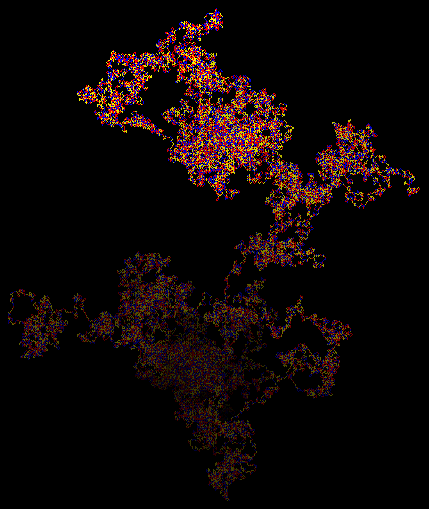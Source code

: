 import three;
import stats;
settings.render=0;

struct walk
{
  triple[] nodes;
  pen[] p;
}

string[] dirs={"U","D","B","F","R","L"};
// U=up, D=down, B=backward, F=forward, R=right, L=left
dirs.cyclic=true;

// Comput the nodes of the path
walk randWalk(real Srnd(), int n, real angle=90, pen[] p={currentpen})
{
  p.cyclic=true;
  walk ow;
  triple udir=Z, vdir=X, kdir=cross(udir,vdir);
  triple pos=O, tpos;
  void changedir(real angle, triple axe)
  {
    transform3 T=rotate(angle,axe);
    udir=T*udir;
    vdir=T*vdir;
    kdir=T*kdir;
  }
  void nextdir()
  {
    int rd=round(Srnd());
    ow.p.push(p[rd]);
    string R=dirs[rd];
    if(R == "R") changedir(-angle,kdir);
    else if(R == "L") changedir(angle,kdir);
    else if(R == "U") changedir(angle,vdir);
    else if(R == "D") changedir(-angle,vdir);
    else if(R == "B") changedir(180,udir);
  }
  for (int i=0; i < n; ++i) {
    tpos=pos+udir;
    ow.nodes.push(tpos);
    pos=tpos;
    nextdir();
  }
  return ow;
}

walk randWalk(int Srnd(), int n, real angle=90, pen[] p={currentpen})
{
  real R(){ return Srnd();}
  return randWalk(R,n,angle,p);
}

void drawWalk(walk walk)
{
  triple camera=currentprojection.camera;
  if(currentprojection.infinity)
    camera *= max(abs(minbound(walk.nodes)),abs(maxbound(walk.nodes)));
  real[][] depth;
  for(int i=0; i < walk.nodes.length-1; ++i) {
    real d=abs(camera-0.5*(walk.nodes[i]+walk.nodes[i+1]));
    depth.push(new real[] {d,i});
  }
  depth=sort(depth);
  triple M=walk.nodes[round(depth[0][1])];
  triple m=walk.nodes[round(depth[depth.length-1][1]+1)];
  // Draw from farthest to nearest
  while(depth.length > 0) {
    real[] a=depth.pop();
    int i=round(a[1]);
    draw(walk.nodes[i]--walk.nodes[i+1],
         abs(walk.nodes[i]-m)/abs(M-m)*walk.p[i]);
  }
}


size(18cm);
currentprojection=orthographic((0.5,0.5,1));

drawWalk(randWalk(Gaussrand,50000,new pen[] {red,yellow,blue}));
shipout(bbox(3mm,Fill));
